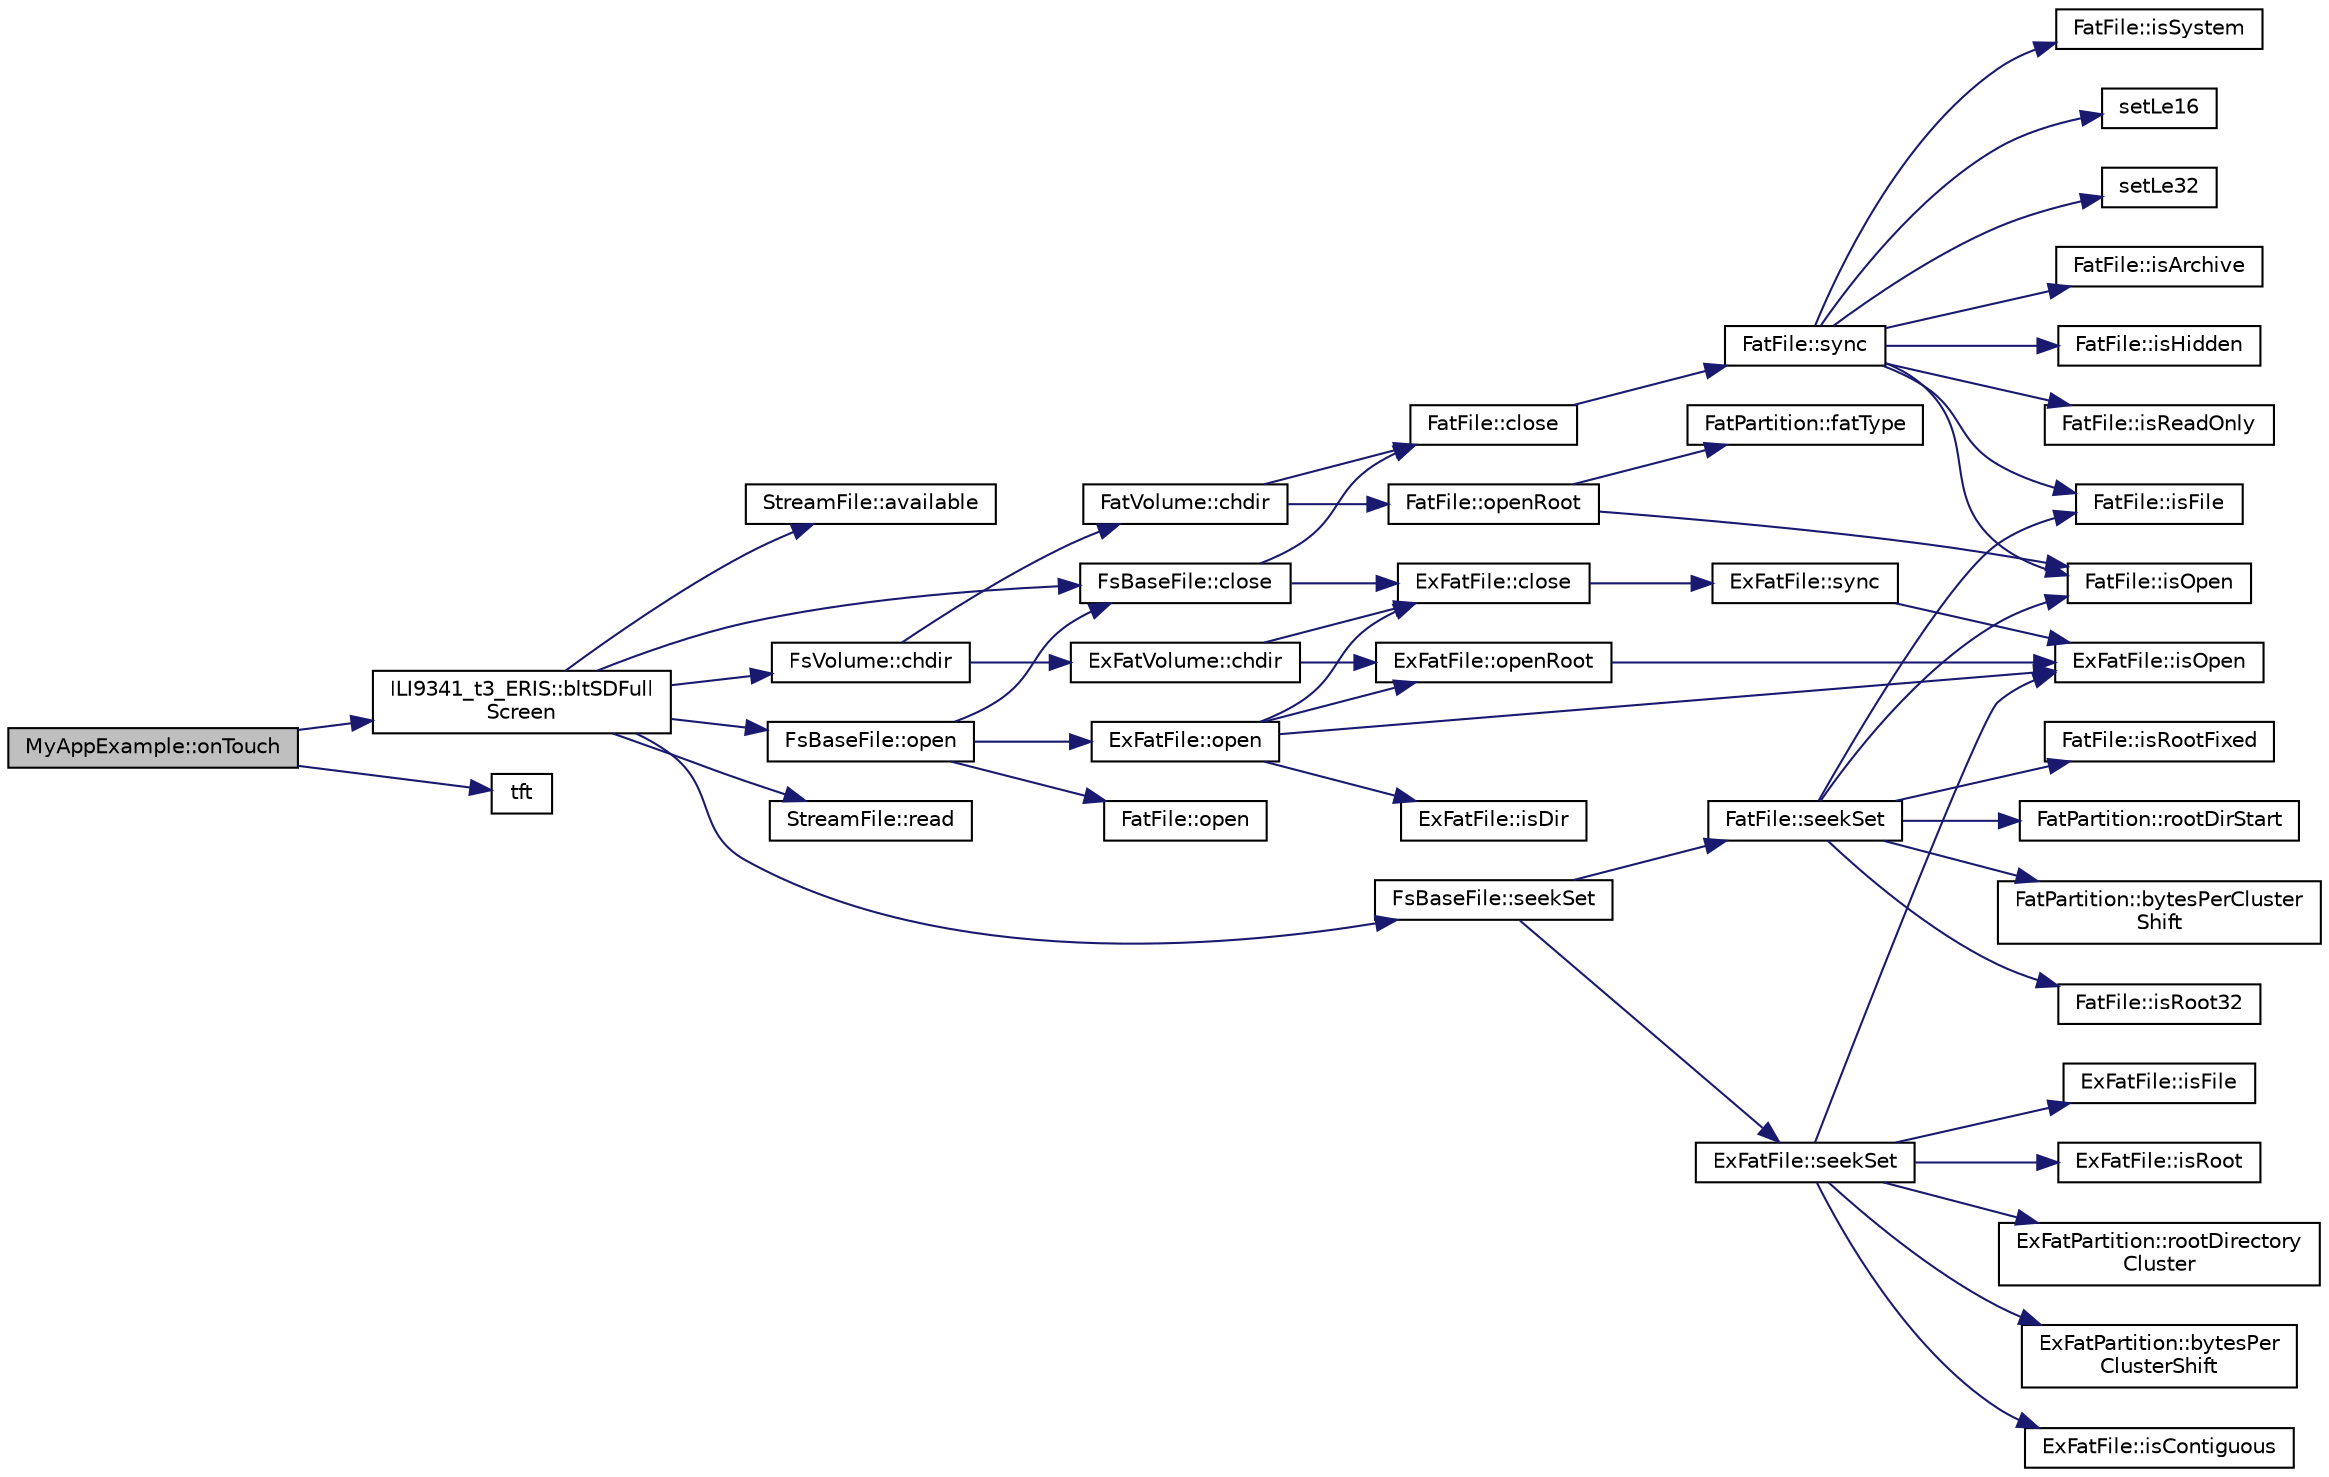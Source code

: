 digraph "MyAppExample::onTouch"
{
 // LATEX_PDF_SIZE
  edge [fontname="Helvetica",fontsize="10",labelfontname="Helvetica",labelfontsize="10"];
  node [fontname="Helvetica",fontsize="10",shape=record];
  rankdir="LR";
  Node1 [label="MyAppExample::onTouch",height=0.2,width=0.4,color="black", fillcolor="grey75", style="filled", fontcolor="black",tooltip=" "];
  Node1 -> Node2 [color="midnightblue",fontsize="10",style="solid",fontname="Helvetica"];
  Node2 [label="ILI9341_t3_ERIS::bltSDFull\lScreen",height=0.2,width=0.4,color="black", fillcolor="white", style="filled",URL="$class_i_l_i9341__t3___e_r_i_s.html#a6efb6ee1407d55e237e86b7557d89b75",tooltip=" "];
  Node2 -> Node3 [color="midnightblue",fontsize="10",style="solid",fontname="Helvetica"];
  Node3 [label="StreamFile::available",height=0.2,width=0.4,color="black", fillcolor="white", style="filled",URL="$class_stream_file.html#a0112cc39b64aac6f1ec47741397a7582",tooltip=" "];
  Node2 -> Node4 [color="midnightblue",fontsize="10",style="solid",fontname="Helvetica"];
  Node4 [label="FsVolume::chdir",height=0.2,width=0.4,color="black", fillcolor="white", style="filled",URL="$class_fs_volume.html#abcc645df09441d40c476e4981393c944",tooltip=" "];
  Node4 -> Node5 [color="midnightblue",fontsize="10",style="solid",fontname="Helvetica"];
  Node5 [label="ExFatVolume::chdir",height=0.2,width=0.4,color="black", fillcolor="white", style="filled",URL="$class_ex_fat_volume.html#abdc1addfc9474bf42cab31bcb49b4b65",tooltip=" "];
  Node5 -> Node6 [color="midnightblue",fontsize="10",style="solid",fontname="Helvetica"];
  Node6 [label="ExFatFile::close",height=0.2,width=0.4,color="black", fillcolor="white", style="filled",URL="$class_ex_fat_file.html#a7ba9e04099bdf8fd34220ebfdde72867",tooltip=" "];
  Node6 -> Node7 [color="midnightblue",fontsize="10",style="solid",fontname="Helvetica"];
  Node7 [label="ExFatFile::sync",height=0.2,width=0.4,color="black", fillcolor="white", style="filled",URL="$class_ex_fat_file.html#a2cb3638069afd2d01b79e5dff1a66f55",tooltip=" "];
  Node7 -> Node8 [color="midnightblue",fontsize="10",style="solid",fontname="Helvetica"];
  Node8 [label="ExFatFile::isOpen",height=0.2,width=0.4,color="black", fillcolor="white", style="filled",URL="$class_ex_fat_file.html#a804c34bbe3ebefe2b6c1d77ff8d49a35",tooltip=" "];
  Node5 -> Node9 [color="midnightblue",fontsize="10",style="solid",fontname="Helvetica"];
  Node9 [label="ExFatFile::openRoot",height=0.2,width=0.4,color="black", fillcolor="white", style="filled",URL="$class_ex_fat_file.html#af664c1da1bfa0bb5f6eb933bc25f757e",tooltip=" "];
  Node9 -> Node8 [color="midnightblue",fontsize="10",style="solid",fontname="Helvetica"];
  Node4 -> Node10 [color="midnightblue",fontsize="10",style="solid",fontname="Helvetica"];
  Node10 [label="FatVolume::chdir",height=0.2,width=0.4,color="black", fillcolor="white", style="filled",URL="$class_fat_volume.html#a659d921b3efd52d310a33cba69eff18b",tooltip=" "];
  Node10 -> Node11 [color="midnightblue",fontsize="10",style="solid",fontname="Helvetica"];
  Node11 [label="FatFile::close",height=0.2,width=0.4,color="black", fillcolor="white", style="filled",URL="$class_fat_file.html#afd16af325e0642e4bff6430b7d8bb18b",tooltip=" "];
  Node11 -> Node12 [color="midnightblue",fontsize="10",style="solid",fontname="Helvetica"];
  Node12 [label="FatFile::sync",height=0.2,width=0.4,color="black", fillcolor="white", style="filled",URL="$class_fat_file.html#a67f3dc4896c542d695e11aac927f585e",tooltip=" "];
  Node12 -> Node13 [color="midnightblue",fontsize="10",style="solid",fontname="Helvetica"];
  Node13 [label="FatFile::isArchive",height=0.2,width=0.4,color="black", fillcolor="white", style="filled",URL="$class_fat_file.html#a49f8a32fb375d562158172b5fb65243d",tooltip=" "];
  Node12 -> Node14 [color="midnightblue",fontsize="10",style="solid",fontname="Helvetica"];
  Node14 [label="FatFile::isFile",height=0.2,width=0.4,color="black", fillcolor="white", style="filled",URL="$class_fat_file.html#acc5a87da1a5c8cb9758bfeaa7ae47b57",tooltip=" "];
  Node12 -> Node15 [color="midnightblue",fontsize="10",style="solid",fontname="Helvetica"];
  Node15 [label="FatFile::isHidden",height=0.2,width=0.4,color="black", fillcolor="white", style="filled",URL="$class_fat_file.html#ae216b4a2bc44a9cfb88478fa051a1fd8",tooltip=" "];
  Node12 -> Node16 [color="midnightblue",fontsize="10",style="solid",fontname="Helvetica"];
  Node16 [label="FatFile::isOpen",height=0.2,width=0.4,color="black", fillcolor="white", style="filled",URL="$class_fat_file.html#a8b8a2850c086d3ce79bee64a23fbf7a6",tooltip=" "];
  Node12 -> Node17 [color="midnightblue",fontsize="10",style="solid",fontname="Helvetica"];
  Node17 [label="FatFile::isReadOnly",height=0.2,width=0.4,color="black", fillcolor="white", style="filled",URL="$class_fat_file.html#abaf639ec8f86f34aeb7e6b3615526f0b",tooltip=" "];
  Node12 -> Node18 [color="midnightblue",fontsize="10",style="solid",fontname="Helvetica"];
  Node18 [label="FatFile::isSystem",height=0.2,width=0.4,color="black", fillcolor="white", style="filled",URL="$class_fat_file.html#a48087bdeb6b94fc27e0f74c3d90af5a9",tooltip=" "];
  Node12 -> Node19 [color="midnightblue",fontsize="10",style="solid",fontname="Helvetica"];
  Node19 [label="setLe16",height=0.2,width=0.4,color="black", fillcolor="white", style="filled",URL="$_fs_structs_8h.html#a2a47595a3bb5c1f0f67d4f3dddac0a0e",tooltip=" "];
  Node12 -> Node20 [color="midnightblue",fontsize="10",style="solid",fontname="Helvetica"];
  Node20 [label="setLe32",height=0.2,width=0.4,color="black", fillcolor="white", style="filled",URL="$_fs_structs_8h.html#a294114e9924b0436c1d110e692bef464",tooltip=" "];
  Node10 -> Node21 [color="midnightblue",fontsize="10",style="solid",fontname="Helvetica"];
  Node21 [label="FatFile::openRoot",height=0.2,width=0.4,color="black", fillcolor="white", style="filled",URL="$class_fat_file.html#a7e0c0548fed3a69e7284b91b694439d4",tooltip=" "];
  Node21 -> Node22 [color="midnightblue",fontsize="10",style="solid",fontname="Helvetica"];
  Node22 [label="FatPartition::fatType",height=0.2,width=0.4,color="black", fillcolor="white", style="filled",URL="$class_fat_partition.html#ad45c276232d7093b82f1075e8c488bac",tooltip=" "];
  Node21 -> Node16 [color="midnightblue",fontsize="10",style="solid",fontname="Helvetica"];
  Node2 -> Node23 [color="midnightblue",fontsize="10",style="solid",fontname="Helvetica"];
  Node23 [label="FsBaseFile::close",height=0.2,width=0.4,color="black", fillcolor="white", style="filled",URL="$class_fs_base_file.html#aa669c695a839e68e417fb15eebe3de13",tooltip=" "];
  Node23 -> Node6 [color="midnightblue",fontsize="10",style="solid",fontname="Helvetica"];
  Node23 -> Node11 [color="midnightblue",fontsize="10",style="solid",fontname="Helvetica"];
  Node2 -> Node24 [color="midnightblue",fontsize="10",style="solid",fontname="Helvetica"];
  Node24 [label="FsBaseFile::open",height=0.2,width=0.4,color="black", fillcolor="white", style="filled",URL="$class_fs_base_file.html#aa767859d4a4b4716ebbc4ea42a6d74df",tooltip=" "];
  Node24 -> Node23 [color="midnightblue",fontsize="10",style="solid",fontname="Helvetica"];
  Node24 -> Node25 [color="midnightblue",fontsize="10",style="solid",fontname="Helvetica"];
  Node25 [label="ExFatFile::open",height=0.2,width=0.4,color="black", fillcolor="white", style="filled",URL="$class_ex_fat_file.html#ad0be05c5c7092317089872778052cbd7",tooltip=" "];
  Node25 -> Node6 [color="midnightblue",fontsize="10",style="solid",fontname="Helvetica"];
  Node25 -> Node26 [color="midnightblue",fontsize="10",style="solid",fontname="Helvetica"];
  Node26 [label="ExFatFile::isDir",height=0.2,width=0.4,color="black", fillcolor="white", style="filled",URL="$class_ex_fat_file.html#ad0a3687bd95bed5b216651335e66b500",tooltip=" "];
  Node25 -> Node8 [color="midnightblue",fontsize="10",style="solid",fontname="Helvetica"];
  Node25 -> Node9 [color="midnightblue",fontsize="10",style="solid",fontname="Helvetica"];
  Node24 -> Node27 [color="midnightblue",fontsize="10",style="solid",fontname="Helvetica"];
  Node27 [label="FatFile::open",height=0.2,width=0.4,color="black", fillcolor="white", style="filled",URL="$class_fat_file.html#af49a42dc64cd954debb271eae5639059",tooltip=" "];
  Node2 -> Node28 [color="midnightblue",fontsize="10",style="solid",fontname="Helvetica"];
  Node28 [label="StreamFile::read",height=0.2,width=0.4,color="black", fillcolor="white", style="filled",URL="$class_stream_file.html#a249a5d428f303e2a8e7c3ae476e74829",tooltip=" "];
  Node2 -> Node29 [color="midnightblue",fontsize="10",style="solid",fontname="Helvetica"];
  Node29 [label="FsBaseFile::seekSet",height=0.2,width=0.4,color="black", fillcolor="white", style="filled",URL="$class_fs_base_file.html#a460f7598c903b8a4b4fe868dacccb6dd",tooltip=" "];
  Node29 -> Node30 [color="midnightblue",fontsize="10",style="solid",fontname="Helvetica"];
  Node30 [label="FatFile::seekSet",height=0.2,width=0.4,color="black", fillcolor="white", style="filled",URL="$class_fat_file.html#ab067190d25733ed7e697d9890f61fd7a",tooltip=" "];
  Node30 -> Node31 [color="midnightblue",fontsize="10",style="solid",fontname="Helvetica"];
  Node31 [label="FatPartition::bytesPerCluster\lShift",height=0.2,width=0.4,color="black", fillcolor="white", style="filled",URL="$class_fat_partition.html#aaf43a09e71689c257f4b189ee307db4f",tooltip=" "];
  Node30 -> Node14 [color="midnightblue",fontsize="10",style="solid",fontname="Helvetica"];
  Node30 -> Node16 [color="midnightblue",fontsize="10",style="solid",fontname="Helvetica"];
  Node30 -> Node32 [color="midnightblue",fontsize="10",style="solid",fontname="Helvetica"];
  Node32 [label="FatFile::isRoot32",height=0.2,width=0.4,color="black", fillcolor="white", style="filled",URL="$class_fat_file.html#a8fda8004720ec4cc55710869dbb52e35",tooltip=" "];
  Node30 -> Node33 [color="midnightblue",fontsize="10",style="solid",fontname="Helvetica"];
  Node33 [label="FatFile::isRootFixed",height=0.2,width=0.4,color="black", fillcolor="white", style="filled",URL="$class_fat_file.html#a0cc65089f7ce6c1ff92edbf0bff59dee",tooltip=" "];
  Node30 -> Node34 [color="midnightblue",fontsize="10",style="solid",fontname="Helvetica"];
  Node34 [label="FatPartition::rootDirStart",height=0.2,width=0.4,color="black", fillcolor="white", style="filled",URL="$class_fat_partition.html#a5d005e0f6fd4b84da8a5ebdea03aaf85",tooltip=" "];
  Node29 -> Node35 [color="midnightblue",fontsize="10",style="solid",fontname="Helvetica"];
  Node35 [label="ExFatFile::seekSet",height=0.2,width=0.4,color="black", fillcolor="white", style="filled",URL="$class_ex_fat_file.html#a9834c4da2f14c66f4bda26938ebb36f6",tooltip=" "];
  Node35 -> Node36 [color="midnightblue",fontsize="10",style="solid",fontname="Helvetica"];
  Node36 [label="ExFatPartition::bytesPer\lClusterShift",height=0.2,width=0.4,color="black", fillcolor="white", style="filled",URL="$class_ex_fat_partition.html#a64825a52f754bdcb02c8632f5fd15373",tooltip=" "];
  Node35 -> Node37 [color="midnightblue",fontsize="10",style="solid",fontname="Helvetica"];
  Node37 [label="ExFatFile::isContiguous",height=0.2,width=0.4,color="black", fillcolor="white", style="filled",URL="$class_ex_fat_file.html#a7a167102bd47b7cf91167b69f8cc57d1",tooltip=" "];
  Node35 -> Node38 [color="midnightblue",fontsize="10",style="solid",fontname="Helvetica"];
  Node38 [label="ExFatFile::isFile",height=0.2,width=0.4,color="black", fillcolor="white", style="filled",URL="$class_ex_fat_file.html#af601285f95db8398c140b3927cf9111c",tooltip=" "];
  Node35 -> Node8 [color="midnightblue",fontsize="10",style="solid",fontname="Helvetica"];
  Node35 -> Node39 [color="midnightblue",fontsize="10",style="solid",fontname="Helvetica"];
  Node39 [label="ExFatFile::isRoot",height=0.2,width=0.4,color="black", fillcolor="white", style="filled",URL="$class_ex_fat_file.html#ad9f8e7afcf749ebcaaf055bd569dc7da",tooltip=" "];
  Node35 -> Node40 [color="midnightblue",fontsize="10",style="solid",fontname="Helvetica"];
  Node40 [label="ExFatPartition::rootDirectory\lCluster",height=0.2,width=0.4,color="black", fillcolor="white", style="filled",URL="$class_ex_fat_partition.html#a658c250984be29febf8f4d2a2ec312a1",tooltip=" "];
  Node1 -> Node41 [color="midnightblue",fontsize="10",style="solid",fontname="Helvetica"];
  Node41 [label="tft",height=0.2,width=0.4,color="black", fillcolor="white", style="filled",URL="$_app_manager_8h.html#a02651bfd33ab4b159cf8e4e3ee120c2f",tooltip=" "];
}
